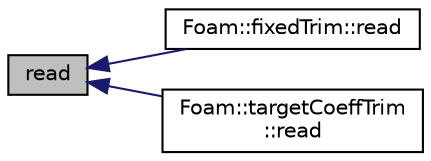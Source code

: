 digraph "read"
{
  bgcolor="transparent";
  edge [fontname="Helvetica",fontsize="10",labelfontname="Helvetica",labelfontsize="10"];
  node [fontname="Helvetica",fontsize="10",shape=record];
  rankdir="LR";
  Node1 [label="read",height=0.2,width=0.4,color="black", fillcolor="grey75", style="filled", fontcolor="black"];
  Node1 -> Node2 [dir="back",color="midnightblue",fontsize="10",style="solid",fontname="Helvetica"];
  Node2 [label="Foam::fixedTrim::read",height=0.2,width=0.4,color="black",URL="$a00834.html#a428788b96f9f592ba1fa5b37c25ac749",tooltip="Read. "];
  Node1 -> Node3 [dir="back",color="midnightblue",fontsize="10",style="solid",fontname="Helvetica"];
  Node3 [label="Foam::targetCoeffTrim\l::read",height=0.2,width=0.4,color="black",URL="$a02559.html#a428788b96f9f592ba1fa5b37c25ac749",tooltip="Read. "];
}
